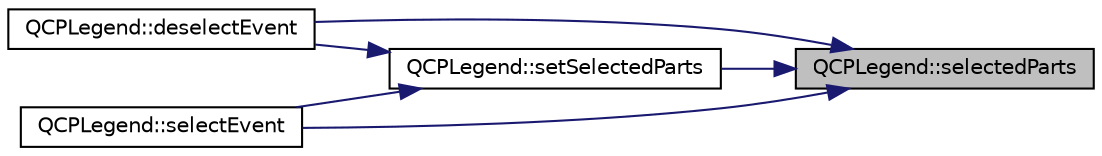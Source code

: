 digraph "QCPLegend::selectedParts"
{
 // LATEX_PDF_SIZE
  edge [fontname="Helvetica",fontsize="10",labelfontname="Helvetica",labelfontsize="10"];
  node [fontname="Helvetica",fontsize="10",shape=record];
  rankdir="RL";
  Node1 [label="QCPLegend::selectedParts",height=0.2,width=0.4,color="black", fillcolor="grey75", style="filled", fontcolor="black",tooltip=" "];
  Node1 -> Node2 [dir="back",color="midnightblue",fontsize="10",style="solid",fontname="Helvetica"];
  Node2 [label="QCPLegend::deselectEvent",height=0.2,width=0.4,color="black", fillcolor="white", style="filled",URL="$classQCPLegend.html#ac2066837f7ebc32a5b15434cdca5b176",tooltip=" "];
  Node1 -> Node3 [dir="back",color="midnightblue",fontsize="10",style="solid",fontname="Helvetica"];
  Node3 [label="QCPLegend::selectEvent",height=0.2,width=0.4,color="black", fillcolor="white", style="filled",URL="$classQCPLegend.html#a71f54a05c3e5b1a1ade1864422cd642e",tooltip=" "];
  Node1 -> Node4 [dir="back",color="midnightblue",fontsize="10",style="solid",fontname="Helvetica"];
  Node4 [label="QCPLegend::setSelectedParts",height=0.2,width=0.4,color="black", fillcolor="white", style="filled",URL="$classQCPLegend.html#a2aee309bb5c2a794b1987f3fc97f8ad8",tooltip=" "];
  Node4 -> Node2 [dir="back",color="midnightblue",fontsize="10",style="solid",fontname="Helvetica"];
  Node4 -> Node3 [dir="back",color="midnightblue",fontsize="10",style="solid",fontname="Helvetica"];
}
